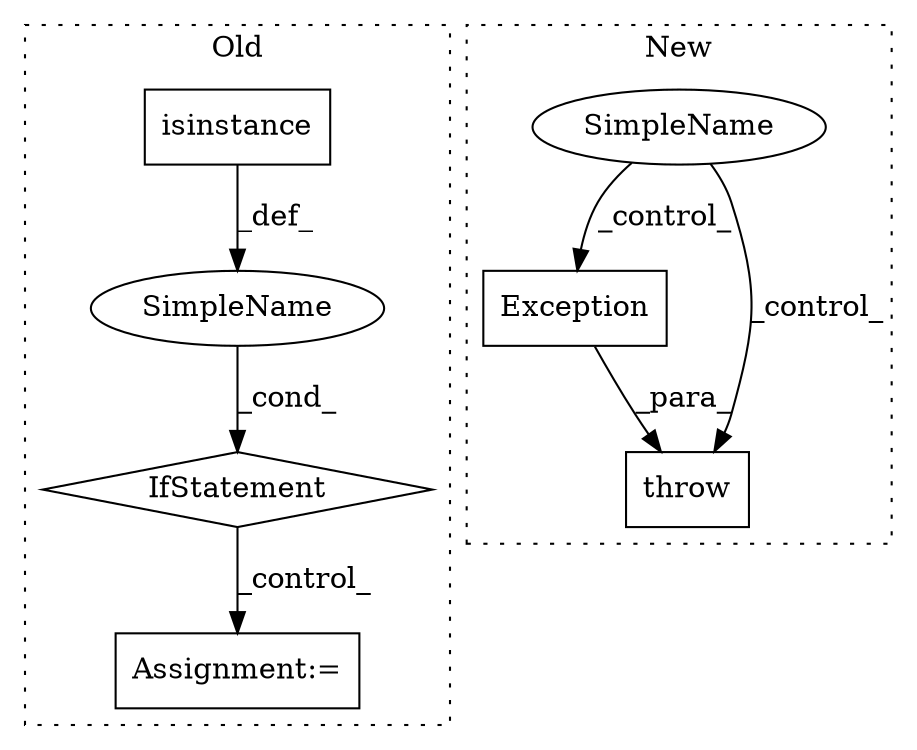 digraph G {
subgraph cluster0 {
1 [label="isinstance" a="32" s="290,312" l="11,1" shape="box"];
4 [label="IfStatement" a="25" s="286,313" l="4,2" shape="diamond"];
5 [label="SimpleName" a="42" s="" l="" shape="ellipse"];
6 [label="Assignment:=" a="7" s="340" l="16" shape="box"];
label = "Old";
style="dotted";
}
subgraph cluster1 {
2 [label="Exception" a="32" s="687,750" l="10,1" shape="box"];
3 [label="throw" a="53" s="681" l="6" shape="box"];
7 [label="SimpleName" a="42" s="" l="" shape="ellipse"];
label = "New";
style="dotted";
}
1 -> 5 [label="_def_"];
2 -> 3 [label="_para_"];
4 -> 6 [label="_control_"];
5 -> 4 [label="_cond_"];
7 -> 2 [label="_control_"];
7 -> 3 [label="_control_"];
}